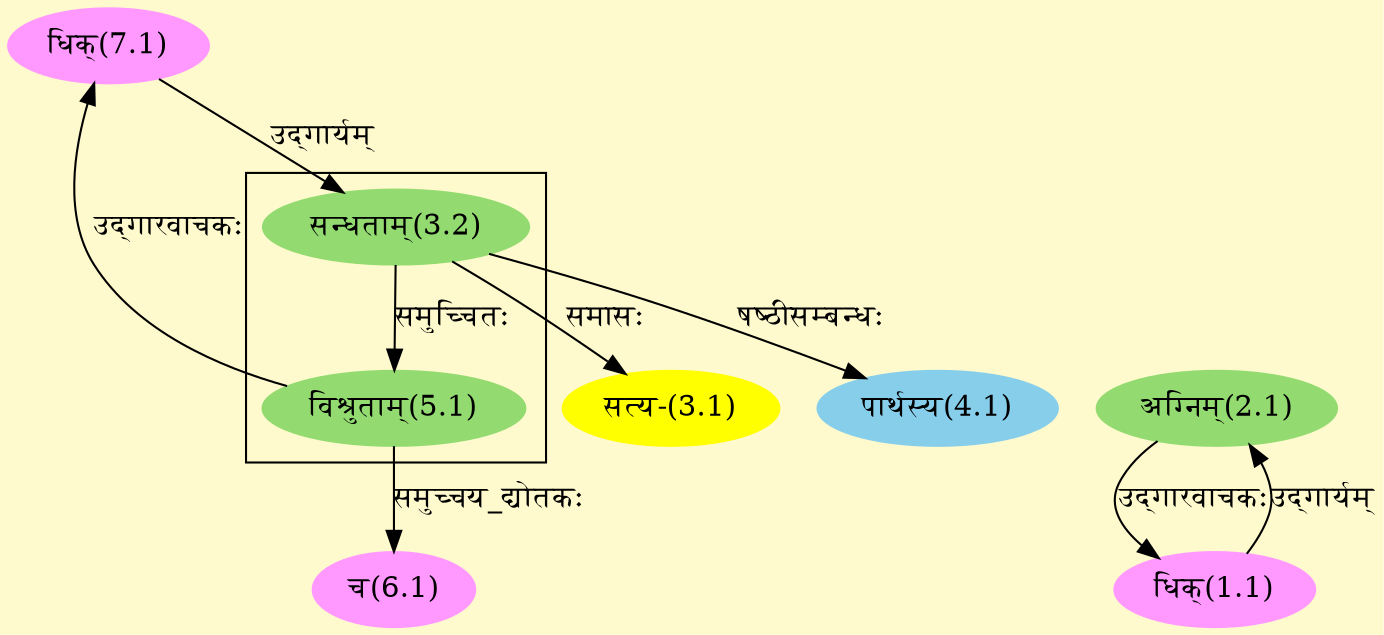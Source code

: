 digraph G{
rankdir=BT;
 compound=true;
 bgcolor="lemonchiffon1";

subgraph cluster_1{
Node5_1 [style=filled, color="#93DB70" label = "विश्रुताम्(5.1)"]
Node3_2 [style=filled, color="#93DB70" label = "सन्धताम्(3.2)"]

}
Node1_1 [style=filled, color="#FF99FF" label = "धिक्(1.1)"]
Node2_1 [style=filled, color="#93DB70" label = "अग्निम्(2.1)"]
Node3_1 [style=filled, color="#FFFF00" label = "सत्य-(3.1)"]
Node3_2 [style=filled, color="#93DB70" label = "सन्धताम्(3.2)"]
Node7_1 [style=filled, color="#FF99FF" label = "धिक्(7.1)"]
Node4_1 [style=filled, color="#87CEEB" label = "पार्थस्य(4.1)"]
Node6_1 [style=filled, color="#FF99FF" label = "च(6.1)"]
Node5_1 [style=filled, color="#93DB70" label = "विश्रुताम्(5.1)"]
/* Start of Relations section */

Node1_1 -> Node2_1 [  label="उद्गारवाचकः"  dir="back" ]
Node2_1 -> Node1_1 [  label="उद्गार्यम्"  dir="back" ]
Node3_1 -> Node3_2 [  label="समासः"  dir="back" ]
Node3_2 -> Node7_1 [  label="उद्गार्यम्"  dir="back" ]
Node4_1 -> Node3_2 [  label="षष्ठीसम्बन्धः"  dir="back" ]
Node5_1 -> Node3_2 [  label="समुच्चितः"  dir="back" ]
Node6_1 -> Node5_1 [  label="समुच्चय_द्योतकः"  dir="back" ]
Node7_1 -> Node5_1 [  label="उद्गारवाचकः"  dir="back" ]
}
